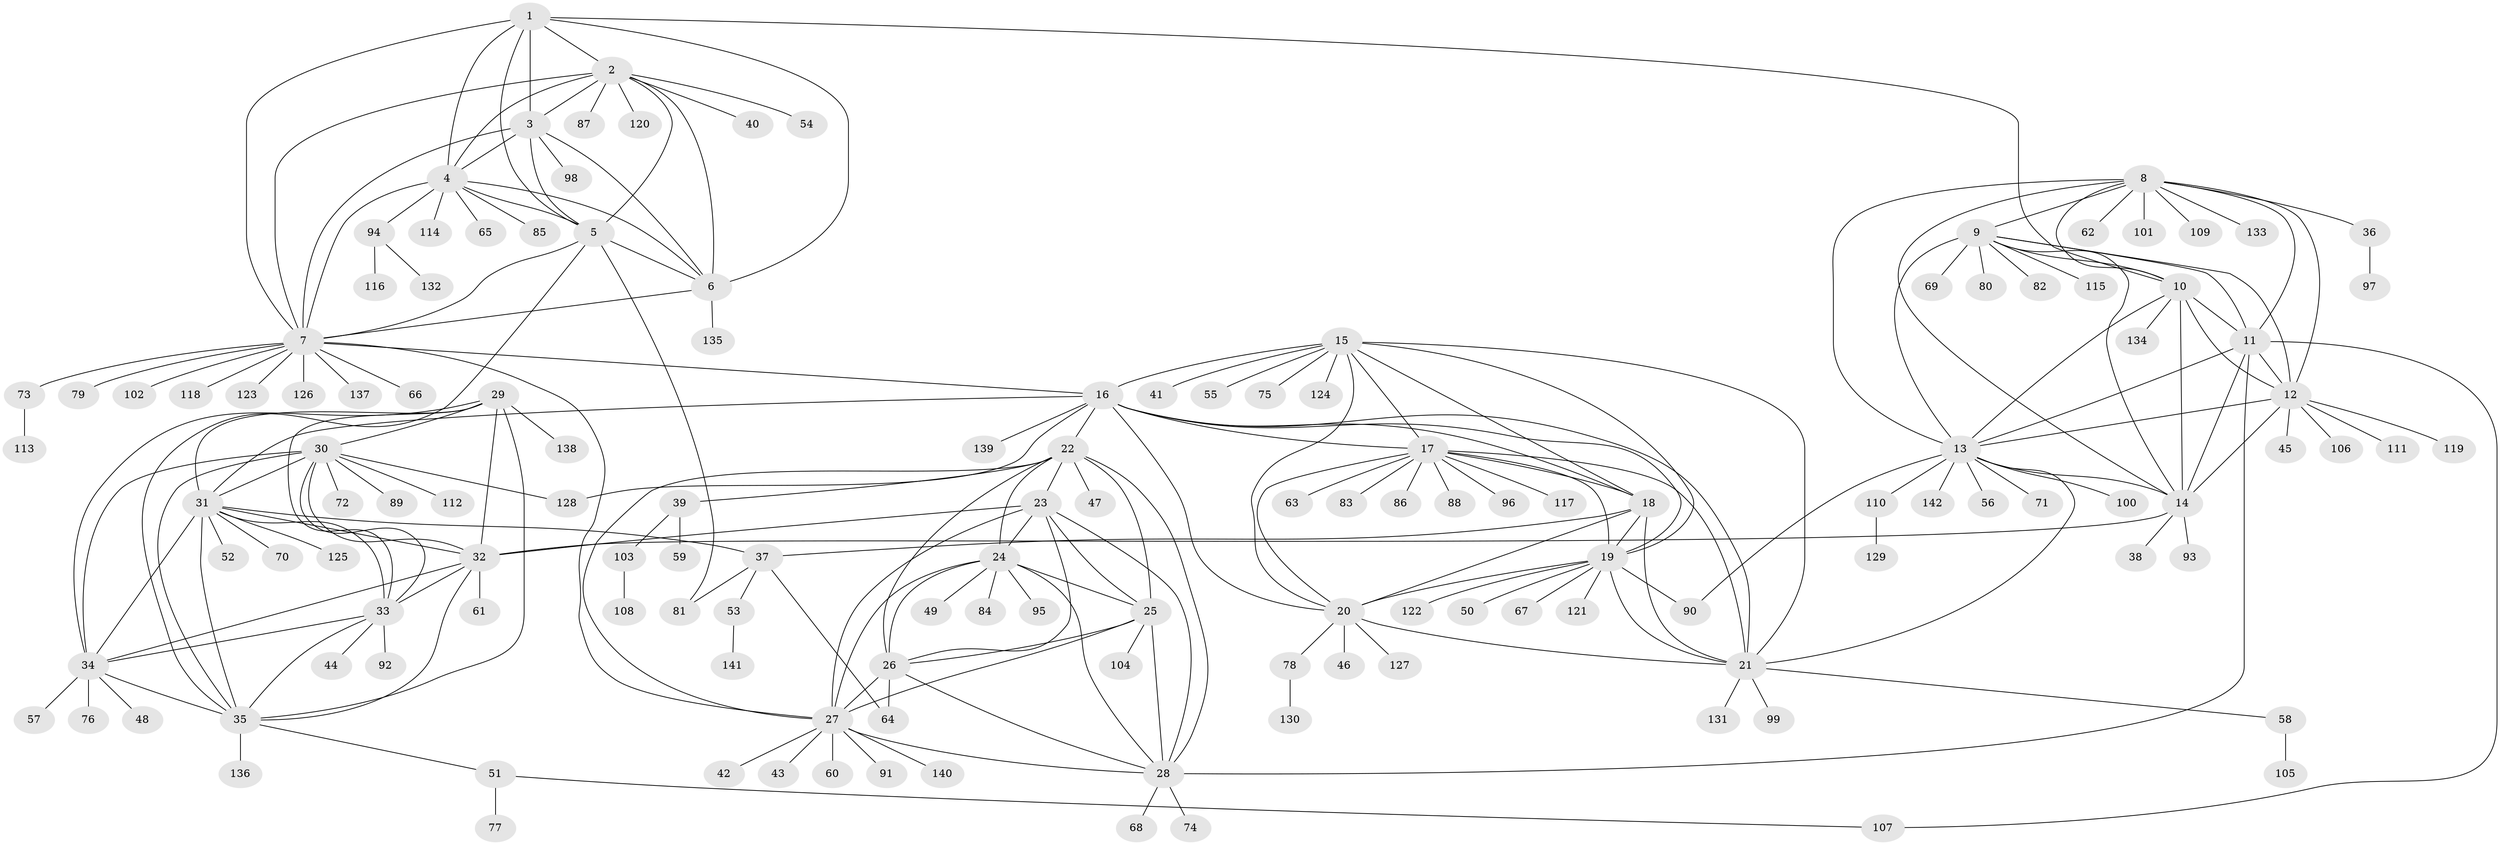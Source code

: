 // coarse degree distribution, {4: 0.05357142857142857, 5: 0.05357142857142857, 6: 0.017857142857142856, 1: 0.75, 7: 0.017857142857142856, 2: 0.017857142857142856, 10: 0.03571428571428571, 9: 0.03571428571428571, 12: 0.017857142857142856}
// Generated by graph-tools (version 1.1) at 2025/59/03/04/25 21:59:16]
// undirected, 142 vertices, 228 edges
graph export_dot {
graph [start="1"]
  node [color=gray90,style=filled];
  1;
  2;
  3;
  4;
  5;
  6;
  7;
  8;
  9;
  10;
  11;
  12;
  13;
  14;
  15;
  16;
  17;
  18;
  19;
  20;
  21;
  22;
  23;
  24;
  25;
  26;
  27;
  28;
  29;
  30;
  31;
  32;
  33;
  34;
  35;
  36;
  37;
  38;
  39;
  40;
  41;
  42;
  43;
  44;
  45;
  46;
  47;
  48;
  49;
  50;
  51;
  52;
  53;
  54;
  55;
  56;
  57;
  58;
  59;
  60;
  61;
  62;
  63;
  64;
  65;
  66;
  67;
  68;
  69;
  70;
  71;
  72;
  73;
  74;
  75;
  76;
  77;
  78;
  79;
  80;
  81;
  82;
  83;
  84;
  85;
  86;
  87;
  88;
  89;
  90;
  91;
  92;
  93;
  94;
  95;
  96;
  97;
  98;
  99;
  100;
  101;
  102;
  103;
  104;
  105;
  106;
  107;
  108;
  109;
  110;
  111;
  112;
  113;
  114;
  115;
  116;
  117;
  118;
  119;
  120;
  121;
  122;
  123;
  124;
  125;
  126;
  127;
  128;
  129;
  130;
  131;
  132;
  133;
  134;
  135;
  136;
  137;
  138;
  139;
  140;
  141;
  142;
  1 -- 2;
  1 -- 3;
  1 -- 4;
  1 -- 5;
  1 -- 6;
  1 -- 7;
  1 -- 10;
  2 -- 3;
  2 -- 4;
  2 -- 5;
  2 -- 6;
  2 -- 7;
  2 -- 40;
  2 -- 54;
  2 -- 87;
  2 -- 120;
  3 -- 4;
  3 -- 5;
  3 -- 6;
  3 -- 7;
  3 -- 98;
  4 -- 5;
  4 -- 6;
  4 -- 7;
  4 -- 65;
  4 -- 85;
  4 -- 94;
  4 -- 114;
  5 -- 6;
  5 -- 7;
  5 -- 35;
  5 -- 81;
  6 -- 7;
  6 -- 135;
  7 -- 16;
  7 -- 27;
  7 -- 66;
  7 -- 73;
  7 -- 79;
  7 -- 102;
  7 -- 118;
  7 -- 123;
  7 -- 126;
  7 -- 137;
  8 -- 9;
  8 -- 10;
  8 -- 11;
  8 -- 12;
  8 -- 13;
  8 -- 14;
  8 -- 36;
  8 -- 62;
  8 -- 101;
  8 -- 109;
  8 -- 133;
  9 -- 10;
  9 -- 11;
  9 -- 12;
  9 -- 13;
  9 -- 14;
  9 -- 69;
  9 -- 80;
  9 -- 82;
  9 -- 115;
  10 -- 11;
  10 -- 12;
  10 -- 13;
  10 -- 14;
  10 -- 134;
  11 -- 12;
  11 -- 13;
  11 -- 14;
  11 -- 28;
  11 -- 107;
  12 -- 13;
  12 -- 14;
  12 -- 45;
  12 -- 106;
  12 -- 111;
  12 -- 119;
  13 -- 14;
  13 -- 21;
  13 -- 56;
  13 -- 71;
  13 -- 90;
  13 -- 100;
  13 -- 110;
  13 -- 142;
  14 -- 32;
  14 -- 38;
  14 -- 93;
  15 -- 16;
  15 -- 17;
  15 -- 18;
  15 -- 19;
  15 -- 20;
  15 -- 21;
  15 -- 41;
  15 -- 55;
  15 -- 75;
  15 -- 124;
  16 -- 17;
  16 -- 18;
  16 -- 19;
  16 -- 20;
  16 -- 21;
  16 -- 22;
  16 -- 31;
  16 -- 128;
  16 -- 139;
  17 -- 18;
  17 -- 19;
  17 -- 20;
  17 -- 21;
  17 -- 63;
  17 -- 83;
  17 -- 86;
  17 -- 88;
  17 -- 96;
  17 -- 117;
  18 -- 19;
  18 -- 20;
  18 -- 21;
  18 -- 37;
  19 -- 20;
  19 -- 21;
  19 -- 50;
  19 -- 67;
  19 -- 90;
  19 -- 121;
  19 -- 122;
  20 -- 21;
  20 -- 46;
  20 -- 78;
  20 -- 127;
  21 -- 58;
  21 -- 99;
  21 -- 131;
  22 -- 23;
  22 -- 24;
  22 -- 25;
  22 -- 26;
  22 -- 27;
  22 -- 28;
  22 -- 39;
  22 -- 47;
  23 -- 24;
  23 -- 25;
  23 -- 26;
  23 -- 27;
  23 -- 28;
  23 -- 32;
  24 -- 25;
  24 -- 26;
  24 -- 27;
  24 -- 28;
  24 -- 49;
  24 -- 84;
  24 -- 95;
  25 -- 26;
  25 -- 27;
  25 -- 28;
  25 -- 104;
  26 -- 27;
  26 -- 28;
  26 -- 64;
  27 -- 28;
  27 -- 42;
  27 -- 43;
  27 -- 60;
  27 -- 91;
  27 -- 140;
  28 -- 68;
  28 -- 74;
  29 -- 30;
  29 -- 31;
  29 -- 32;
  29 -- 33;
  29 -- 34;
  29 -- 35;
  29 -- 138;
  30 -- 31;
  30 -- 32;
  30 -- 33;
  30 -- 34;
  30 -- 35;
  30 -- 72;
  30 -- 89;
  30 -- 112;
  30 -- 128;
  31 -- 32;
  31 -- 33;
  31 -- 34;
  31 -- 35;
  31 -- 37;
  31 -- 52;
  31 -- 70;
  31 -- 125;
  32 -- 33;
  32 -- 34;
  32 -- 35;
  32 -- 61;
  33 -- 34;
  33 -- 35;
  33 -- 44;
  33 -- 92;
  34 -- 35;
  34 -- 48;
  34 -- 57;
  34 -- 76;
  35 -- 51;
  35 -- 136;
  36 -- 97;
  37 -- 53;
  37 -- 64;
  37 -- 81;
  39 -- 59;
  39 -- 103;
  51 -- 77;
  51 -- 107;
  53 -- 141;
  58 -- 105;
  73 -- 113;
  78 -- 130;
  94 -- 116;
  94 -- 132;
  103 -- 108;
  110 -- 129;
}
